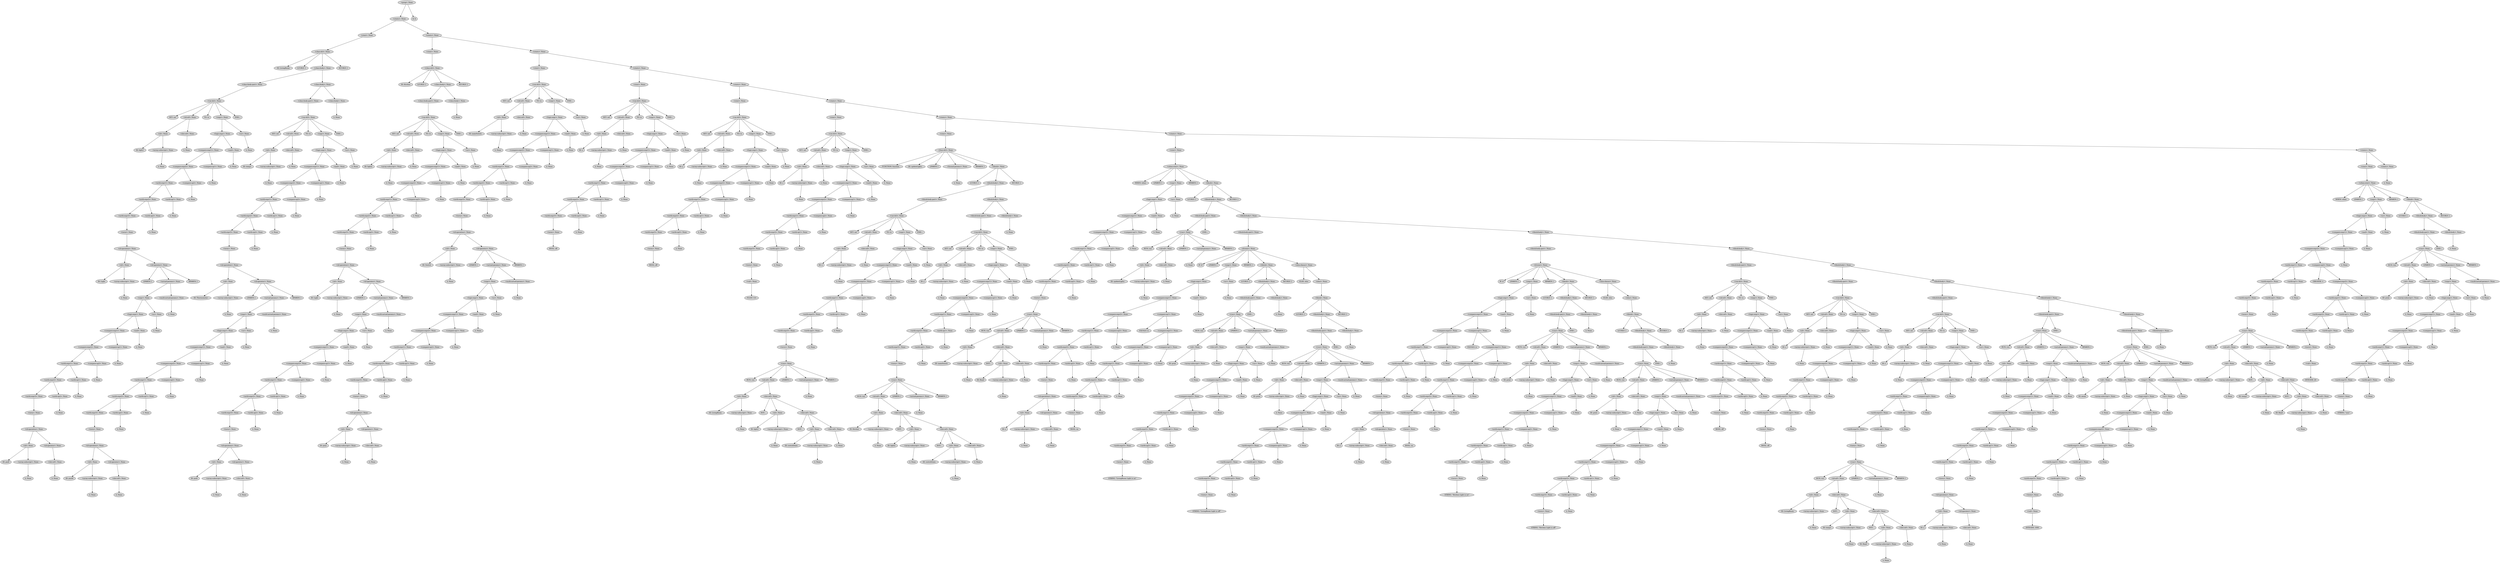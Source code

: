 digraph G {
	graph [ranksep=1.5 ratio=fill]
	node [style=filled]
	overlap=false
	3798069 [label="<prog>: None"]
	3798089 [label="<stmts>: None"]
	3798069 -> 3798089
	3798111 [label="<stmt>: None"]
	3798089 -> 3798111
	3798095 [label="<class-dcl>: None"]
	3798111 -> 3798095
	3798101 [label="ID: LivingRoom"]
	3798095 -> 3798101
	3798109 [label="LCURLY: {"]
	3798095 -> 3798109
	3798085 [label="<class-body>: None"]
	3798095 -> 3798085
	3798107 [label="<class-body-part>: None"]
	3798085 -> 3798107
	3798115 [label="<var-dcl>: None"]
	3798107 -> 3798115
	3798117 [label="SET: set"]
	3798115 -> 3798117
	3798119 [label="<id-ref>: None"]
	3798115 -> 3798119
	3798129 [label="<id>: None"]
	3798119 -> 3798129
	3798133 [label="ID: light1"]
	3798129 -> 3798133
	3798135 [label="<array-subscript>: None"]
	3798129 -> 3798135
	3798137 [label="λ: None"]
	3798135 -> 3798137
	3798131 [label="<dot-ref>: None"]
	3798119 -> 3798131
	3798139 [label="λ: None"]
	3798131 -> 3798139
	3798121 [label="TO: to"]
	3798115 -> 3798121
	3798123 [label="<expr>: None"]
	3798115 -> 3798123
	3798141 [label="<logic-expr>: None"]
	3798123 -> 3798141
	3798145 [label="<compare-expr1>: None"]
	3798141 -> 3798145
	3798149 [label="<compare-expr2>: None"]
	3798145 -> 3798149
	3798153 [label="<arith-expr1>: None"]
	3798149 -> 3798153
	3798157 [label="<arith-expr2>: None"]
	3798153 -> 3798157
	3798161 [label="<arith-expr3>: None"]
	3798157 -> 3798161
	3798165 [label="<term>: None"]
	3798161 -> 3798165
	3798167 [label="<id-operation>: None"]
	3798165 -> 3798167
	3798169 [label="<id>: None"]
	3798167 -> 3798169
	3798173 [label="ID: Light"]
	3798169 -> 3798173
	3798175 [label="<array-subscript>: None"]
	3798169 -> 3798175
	3798177 [label="λ: None"]
	3798175 -> 3798177
	3798171 [label="<id-operator>: None"]
	3798167 -> 3798171
	3798179 [label="LPAREN: ("]
	3798171 -> 3798179
	3798181 [label="<actual-params>: None"]
	3798171 -> 3798181
	3798185 [label="<expr>: None"]
	3798181 -> 3798185
	3798189 [label="<logic-expr>: None"]
	3798185 -> 3798189
	3798193 [label="<compare-expr1>: None"]
	3798189 -> 3798193
	3798197 [label="<compare-expr2>: None"]
	3798193 -> 3798197
	3798201 [label="<arith-expr1>: None"]
	3798197 -> 3798201
	3798205 [label="<arith-expr2>: None"]
	3798201 -> 3798205
	3798209 [label="<arith-expr3>: None"]
	3798205 -> 3798209
	3798213 [label="<term>: None"]
	3798209 -> 3798213
	3798215 [label="<id-operation>: None"]
	3798213 -> 3798215
	3798217 [label="<id>: None"]
	3798215 -> 3798217
	3798221 [label="ID: pin8"]
	3798217 -> 3798221
	3798223 [label="<array-subscript>: None"]
	3798217 -> 3798223
	3798225 [label="λ: None"]
	3798223 -> 3798225
	3798219 [label="<id-operator>: None"]
	3798215 -> 3798219
	3798227 [label="<dot-ref>: None"]
	3798219 -> 3798227
	3798229 [label="λ: None"]
	3798227 -> 3798229
	3798211 [label="<arith-op2>: None"]
	3798205 -> 3798211
	3798231 [label="λ: None"]
	3798211 -> 3798231
	3798207 [label="<arith-op1>: None"]
	3798201 -> 3798207
	3798233 [label="λ: None"]
	3798207 -> 3798233
	3798203 [label="<compare-op2>: None"]
	3798197 -> 3798203
	3798235 [label="λ: None"]
	3798203 -> 3798235
	3798199 [label="<compare-op1>: None"]
	3798193 -> 3798199
	3798237 [label="λ: None"]
	3798199 -> 3798237
	3798195 [label="<and>: None"]
	3798189 -> 3798195
	3798239 [label="λ: None"]
	3798195 -> 3798239
	3798191 [label="<or>: None"]
	3798185 -> 3798191
	3798241 [label="λ: None"]
	3798191 -> 3798241
	3798187 [label="<multi-actual-params>: None"]
	3798181 -> 3798187
	3798243 [label="λ: None"]
	3798187 -> 3798243
	3798183 [label="RPAREN: )"]
	3798171 -> 3798183
	3798163 [label="<arith-op2>: None"]
	3798157 -> 3798163
	3798245 [label="λ: None"]
	3798163 -> 3798245
	3798159 [label="<arith-op1>: None"]
	3798153 -> 3798159
	3798247 [label="λ: None"]
	3798159 -> 3798247
	3798155 [label="<compare-op2>: None"]
	3798149 -> 3798155
	3798249 [label="λ: None"]
	3798155 -> 3798249
	3798151 [label="<compare-op1>: None"]
	3798145 -> 3798151
	3798251 [label="λ: None"]
	3798151 -> 3798251
	3798147 [label="<and>: None"]
	3798141 -> 3798147
	3798253 [label="λ: None"]
	3798147 -> 3798253
	3798143 [label="<or>: None"]
	3798123 -> 3798143
	3798255 [label="λ: None"]
	3798143 -> 3798255
	3798125 [label="END: ;"]
	3798115 -> 3798125
	3798103 [label="<class-body>: None"]
	3798085 -> 3798103
	3798257 [label="<class-body-part>: None"]
	3798103 -> 3798257
	3798261 [label="<var-dcl>: None"]
	3798257 -> 3798261
	3798263 [label="SET: set"]
	3798261 -> 3798263
	3798265 [label="<id-ref>: None"]
	3798261 -> 3798265
	3800581 [label="<id>: None"]
	3798265 -> 3800581
	3800585 [label="ID: temp1"]
	3800581 -> 3800585
	3800587 [label="<array-subscript>: None"]
	3800581 -> 3800587
	3800589 [label="λ: None"]
	3800587 -> 3800589
	3800583 [label="<dot-ref>: None"]
	3798265 -> 3800583
	3800591 [label="λ: None"]
	3800583 -> 3800591
	3798267 [label="TO: to"]
	3798261 -> 3798267
	3798269 [label="<expr>: None"]
	3798261 -> 3798269
	3800593 [label="<logic-expr>: None"]
	3798269 -> 3800593
	3800597 [label="<compare-expr1>: None"]
	3800593 -> 3800597
	3800601 [label="<compare-expr2>: None"]
	3800597 -> 3800601
	3800605 [label="<arith-expr1>: None"]
	3800601 -> 3800605
	3800609 [label="<arith-expr2>: None"]
	3800605 -> 3800609
	3800613 [label="<arith-expr3>: None"]
	3800609 -> 3800613
	3800617 [label="<term>: None"]
	3800613 -> 3800617
	3800619 [label="<id-operation>: None"]
	3800617 -> 3800619
	3800621 [label="<id>: None"]
	3800619 -> 3800621
	3800625 [label="ID: Thermometer"]
	3800621 -> 3800625
	3800627 [label="<array-subscript>: None"]
	3800621 -> 3800627
	3800629 [label="λ: None"]
	3800627 -> 3800629
	3800623 [label="<id-operator>: None"]
	3800619 -> 3800623
	3800631 [label="LPAREN: ("]
	3800623 -> 3800631
	3800633 [label="<actual-params>: None"]
	3800623 -> 3800633
	3800637 [label="<expr>: None"]
	3800633 -> 3800637
	3800641 [label="<logic-expr>: None"]
	3800637 -> 3800641
	3800645 [label="<compare-expr1>: None"]
	3800641 -> 3800645
	3800649 [label="<compare-expr2>: None"]
	3800645 -> 3800649
	3800653 [label="<arith-expr1>: None"]
	3800649 -> 3800653
	3800657 [label="<arith-expr2>: None"]
	3800653 -> 3800657
	3800661 [label="<arith-expr3>: None"]
	3800657 -> 3800661
	3800665 [label="<term>: None"]
	3800661 -> 3800665
	3800667 [label="<id-operation>: None"]
	3800665 -> 3800667
	3800669 [label="<id>: None"]
	3800667 -> 3800669
	3800673 [label="ID: pinA0"]
	3800669 -> 3800673
	3800675 [label="<array-subscript>: None"]
	3800669 -> 3800675
	3800677 [label="λ: None"]
	3800675 -> 3800677
	3800671 [label="<id-operator>: None"]
	3800667 -> 3800671
	3800679 [label="<dot-ref>: None"]
	3800671 -> 3800679
	3800681 [label="λ: None"]
	3800679 -> 3800681
	3800663 [label="<arith-op2>: None"]
	3800657 -> 3800663
	3800683 [label="λ: None"]
	3800663 -> 3800683
	3800659 [label="<arith-op1>: None"]
	3800653 -> 3800659
	3800685 [label="λ: None"]
	3800659 -> 3800685
	3800655 [label="<compare-op2>: None"]
	3800649 -> 3800655
	3800687 [label="λ: None"]
	3800655 -> 3800687
	3800651 [label="<compare-op1>: None"]
	3800645 -> 3800651
	3800689 [label="λ: None"]
	3800651 -> 3800689
	3800647 [label="<and>: None"]
	3800641 -> 3800647
	3800691 [label="λ: None"]
	3800647 -> 3800691
	3800643 [label="<or>: None"]
	3800637 -> 3800643
	3800693 [label="λ: None"]
	3800643 -> 3800693
	3800639 [label="<multi-actual-params>: None"]
	3800633 -> 3800639
	3800695 [label="λ: None"]
	3800639 -> 3800695
	3800635 [label="RPAREN: )"]
	3800623 -> 3800635
	3800615 [label="<arith-op2>: None"]
	3800609 -> 3800615
	3800697 [label="λ: None"]
	3800615 -> 3800697
	3800611 [label="<arith-op1>: None"]
	3800605 -> 3800611
	3800699 [label="λ: None"]
	3800611 -> 3800699
	3800607 [label="<compare-op2>: None"]
	3800601 -> 3800607
	3800701 [label="λ: None"]
	3800607 -> 3800701
	3800603 [label="<compare-op1>: None"]
	3800597 -> 3800603
	3800703 [label="λ: None"]
	3800603 -> 3800703
	3800599 [label="<and>: None"]
	3800593 -> 3800599
	3800705 [label="λ: None"]
	3800599 -> 3800705
	3800595 [label="<or>: None"]
	3798269 -> 3800595
	3800707 [label="λ: None"]
	3800595 -> 3800707
	3798271 [label="END: ;"]
	3798261 -> 3798271
	3798259 [label="<class-body>: None"]
	3798103 -> 3798259
	3800709 [label="λ: None"]
	3798259 -> 3800709
	3798091 [label="RCURLY: }"]
	3798095 -> 3798091
	3798083 [label="<stmts>: None"]
	3798089 -> 3798083
	3800711 [label="<stmt>: None"]
	3798083 -> 3800711
	3800715 [label="<class-dcl>: None"]
	3800711 -> 3800715
	3800717 [label="ID: Kitchen"]
	3800715 -> 3800717
	3800719 [label="LCURLY: {"]
	3800715 -> 3800719
	3800721 [label="<class-body>: None"]
	3800715 -> 3800721
	3800725 [label="<class-body-part>: None"]
	3800721 -> 3800725
	3800729 [label="<var-dcl>: None"]
	3800725 -> 3800729
	3800731 [label="SET: set"]
	3800729 -> 3800731
	3800733 [label="<id-ref>: None"]
	3800729 -> 3800733
	3800743 [label="<id>: None"]
	3800733 -> 3800743
	3800747 [label="ID: light2"]
	3800743 -> 3800747
	3800749 [label="<array-subscript>: None"]
	3800743 -> 3800749
	3800751 [label="λ: None"]
	3800749 -> 3800751
	3800745 [label="<dot-ref>: None"]
	3800733 -> 3800745
	3800753 [label="λ: None"]
	3800745 -> 3800753
	3800735 [label="TO: to"]
	3800729 -> 3800735
	3800737 [label="<expr>: None"]
	3800729 -> 3800737
	3800755 [label="<logic-expr>: None"]
	3800737 -> 3800755
	3800759 [label="<compare-expr1>: None"]
	3800755 -> 3800759
	3800763 [label="<compare-expr2>: None"]
	3800759 -> 3800763
	3800767 [label="<arith-expr1>: None"]
	3800763 -> 3800767
	3800771 [label="<arith-expr2>: None"]
	3800767 -> 3800771
	3800775 [label="<arith-expr3>: None"]
	3800771 -> 3800775
	3800779 [label="<term>: None"]
	3800775 -> 3800779
	3800781 [label="<id-operation>: None"]
	3800779 -> 3800781
	3800783 [label="<id>: None"]
	3800781 -> 3800783
	3800787 [label="ID: Light"]
	3800783 -> 3800787
	3800789 [label="<array-subscript>: None"]
	3800783 -> 3800789
	3800791 [label="λ: None"]
	3800789 -> 3800791
	3800785 [label="<id-operator>: None"]
	3800781 -> 3800785
	3800793 [label="LPAREN: ("]
	3800785 -> 3800793
	3800795 [label="<actual-params>: None"]
	3800785 -> 3800795
	3800799 [label="<expr>: None"]
	3800795 -> 3800799
	3800803 [label="<logic-expr>: None"]
	3800799 -> 3800803
	3800807 [label="<compare-expr1>: None"]
	3800803 -> 3800807
	3800811 [label="<compare-expr2>: None"]
	3800807 -> 3800811
	3800815 [label="<arith-expr1>: None"]
	3800811 -> 3800815
	3800819 [label="<arith-expr2>: None"]
	3800815 -> 3800819
	3800823 [label="<arith-expr3>: None"]
	3800819 -> 3800823
	3800827 [label="<term>: None"]
	3800823 -> 3800827
	3800829 [label="<id-operation>: None"]
	3800827 -> 3800829
	3800831 [label="<id>: None"]
	3800829 -> 3800831
	3801861 [label="ID: pin9"]
	3800831 -> 3801861
	3801863 [label="<array-subscript>: None"]
	3800831 -> 3801863
	3801865 [label="λ: None"]
	3801863 -> 3801865
	3801859 [label="<id-operator>: None"]
	3800829 -> 3801859
	3801867 [label="<dot-ref>: None"]
	3801859 -> 3801867
	3801869 [label="λ: None"]
	3801867 -> 3801869
	3800825 [label="<arith-op2>: None"]
	3800819 -> 3800825
	3801871 [label="λ: None"]
	3800825 -> 3801871
	3800821 [label="<arith-op1>: None"]
	3800815 -> 3800821
	3801873 [label="λ: None"]
	3800821 -> 3801873
	3800817 [label="<compare-op2>: None"]
	3800811 -> 3800817
	3801875 [label="λ: None"]
	3800817 -> 3801875
	3800813 [label="<compare-op1>: None"]
	3800807 -> 3800813
	3801877 [label="λ: None"]
	3800813 -> 3801877
	3800809 [label="<and>: None"]
	3800803 -> 3800809
	3801879 [label="λ: None"]
	3800809 -> 3801879
	3800805 [label="<or>: None"]
	3800799 -> 3800805
	3801881 [label="λ: None"]
	3800805 -> 3801881
	3800801 [label="<multi-actual-params>: None"]
	3800795 -> 3800801
	3801883 [label="λ: None"]
	3800801 -> 3801883
	3800797 [label="RPAREN: )"]
	3800785 -> 3800797
	3800777 [label="<arith-op2>: None"]
	3800771 -> 3800777
	3801885 [label="λ: None"]
	3800777 -> 3801885
	3800773 [label="<arith-op1>: None"]
	3800767 -> 3800773
	3801887 [label="λ: None"]
	3800773 -> 3801887
	3800769 [label="<compare-op2>: None"]
	3800763 -> 3800769
	3801889 [label="λ: None"]
	3800769 -> 3801889
	3800765 [label="<compare-op1>: None"]
	3800759 -> 3800765
	3801891 [label="λ: None"]
	3800765 -> 3801891
	3800761 [label="<and>: None"]
	3800755 -> 3800761
	3801893 [label="λ: None"]
	3800761 -> 3801893
	3800757 [label="<or>: None"]
	3800737 -> 3800757
	3801895 [label="λ: None"]
	3800757 -> 3801895
	3800739 [label="END: ;"]
	3800729 -> 3800739
	3800727 [label="<class-body>: None"]
	3800721 -> 3800727
	3801897 [label="λ: None"]
	3800727 -> 3801897
	3800723 [label="RCURLY: }"]
	3800715 -> 3800723
	3800713 [label="<stmts>: None"]
	3798083 -> 3800713
	3801899 [label="<stmt>: None"]
	3800713 -> 3801899
	3801903 [label="<var-dcl>: None"]
	3801899 -> 3801903
	3801905 [label="SET: set"]
	3801903 -> 3801905
	3801907 [label="<id-ref>: None"]
	3801903 -> 3801907
	3801917 [label="<id>: None"]
	3801907 -> 3801917
	3801921 [label="ID: mainSwitch"]
	3801917 -> 3801921
	3801923 [label="<array-subscript>: None"]
	3801917 -> 3801923
	3801925 [label="λ: None"]
	3801923 -> 3801925
	3801919 [label="<dot-ref>: None"]
	3801907 -> 3801919
	3801927 [label="λ: None"]
	3801919 -> 3801927
	3801909 [label="TO: to"]
	3801903 -> 3801909
	3801911 [label="<expr>: None"]
	3801903 -> 3801911
	3801929 [label="<logic-expr>: None"]
	3801911 -> 3801929
	3801933 [label="<compare-expr1>: None"]
	3801929 -> 3801933
	3801937 [label="<compare-expr2>: None"]
	3801933 -> 3801937
	3801941 [label="<arith-expr1>: None"]
	3801937 -> 3801941
	3801945 [label="<arith-expr2>: None"]
	3801941 -> 3801945
	3801949 [label="<arith-expr3>: None"]
	3801945 -> 3801949
	3801953 [label="<term>: None"]
	3801949 -> 3801953
	3801955 [label="<id-operation>: None"]
	3801953 -> 3801955
	3801957 [label="<id>: None"]
	3801955 -> 3801957
	3801961 [label="ID: Switch"]
	3801957 -> 3801961
	3801963 [label="<array-subscript>: None"]
	3801957 -> 3801963
	3801965 [label="λ: None"]
	3801963 -> 3801965
	3801959 [label="<id-operator>: None"]
	3801955 -> 3801959
	3801967 [label="LPAREN: ("]
	3801959 -> 3801967
	3801969 [label="<actual-params>: None"]
	3801959 -> 3801969
	3801973 [label="<expr>: None"]
	3801969 -> 3801973
	3801977 [label="<logic-expr>: None"]
	3801973 -> 3801977
	3801981 [label="<compare-expr1>: None"]
	3801977 -> 3801981
	3801985 [label="<compare-expr2>: None"]
	3801981 -> 3801985
	3801989 [label="<arith-expr1>: None"]
	3801985 -> 3801989
	3801993 [label="<arith-expr2>: None"]
	3801989 -> 3801993
	3801997 [label="<arith-expr3>: None"]
	3801993 -> 3801997
	3802001 [label="<term>: None"]
	3801997 -> 3802001
	3802003 [label="<id-operation>: None"]
	3802001 -> 3802003
	3802005 [label="<id>: None"]
	3802003 -> 3802005
	3802009 [label="ID: pin2"]
	3802005 -> 3802009
	3802011 [label="<array-subscript>: None"]
	3802005 -> 3802011
	3802013 [label="λ: None"]
	3802011 -> 3802013
	3802007 [label="<id-operator>: None"]
	3802003 -> 3802007
	3802015 [label="<dot-ref>: None"]
	3802007 -> 3802015
	3802017 [label="λ: None"]
	3802015 -> 3802017
	3801999 [label="<arith-op2>: None"]
	3801993 -> 3801999
	3802019 [label="λ: None"]
	3801999 -> 3802019
	3801995 [label="<arith-op1>: None"]
	3801989 -> 3801995
	3802021 [label="λ: None"]
	3801995 -> 3802021
	3801991 [label="<compare-op2>: None"]
	3801985 -> 3801991
	3802023 [label="λ: None"]
	3801991 -> 3802023
	3801987 [label="<compare-op1>: None"]
	3801981 -> 3801987
	3802025 [label="λ: None"]
	3801987 -> 3802025
	3801983 [label="<and>: None"]
	3801977 -> 3801983
	3802027 [label="λ: None"]
	3801983 -> 3802027
	3801979 [label="<or>: None"]
	3801973 -> 3801979
	3802029 [label="λ: None"]
	3801979 -> 3802029
	3801975 [label="<multi-actual-params>: None"]
	3801969 -> 3801975
	3802031 [label="λ: None"]
	3801975 -> 3802031
	3801971 [label="RPAREN: )"]
	3801959 -> 3801971
	3801951 [label="<arith-op2>: None"]
	3801945 -> 3801951
	3802033 [label="λ: None"]
	3801951 -> 3802033
	3801947 [label="<arith-op1>: None"]
	3801941 -> 3801947
	3802035 [label="λ: None"]
	3801947 -> 3802035
	3801943 [label="<compare-op2>: None"]
	3801937 -> 3801943
	3802037 [label="λ: None"]
	3801943 -> 3802037
	3801939 [label="<compare-op1>: None"]
	3801933 -> 3801939
	3802039 [label="λ: None"]
	3801939 -> 3802039
	3801935 [label="<and>: None"]
	3801929 -> 3801935
	3802041 [label="λ: None"]
	3801935 -> 3802041
	3801931 [label="<or>: None"]
	3801911 -> 3801931
	3802043 [label="λ: None"]
	3801931 -> 3802043
	3801913 [label="END: ;"]
	3801903 -> 3801913
	3801901 [label="<stmts>: None"]
	3800713 -> 3801901
	3802045 [label="<stmt>: None"]
	3801901 -> 3802045
	3802049 [label="<var-dcl>: None"]
	3802045 -> 3802049
	3802051 [label="SET: set"]
	3802049 -> 3802051
	3802053 [label="<id-ref>: None"]
	3802049 -> 3802053
	3802063 [label="<id>: None"]
	3802053 -> 3802063
	3802067 [label="ID: x"]
	3802063 -> 3802067
	3802069 [label="<array-subscript>: None"]
	3802063 -> 3802069
	3802071 [label="λ: None"]
	3802069 -> 3802071
	3802065 [label="<dot-ref>: None"]
	3802053 -> 3802065
	3802073 [label="λ: None"]
	3802065 -> 3802073
	3802055 [label="TO: to"]
	3802049 -> 3802055
	3802057 [label="<expr>: None"]
	3802049 -> 3802057
	3802075 [label="<logic-expr>: None"]
	3802057 -> 3802075
	3802079 [label="<compare-expr1>: None"]
	3802075 -> 3802079
	3802083 [label="<compare-expr2>: None"]
	3802079 -> 3802083
	3802087 [label="<arith-expr1>: None"]
	3802083 -> 3802087
	3802091 [label="<arith-expr2>: None"]
	3802087 -> 3802091
	3802095 [label="<arith-expr3>: None"]
	3802091 -> 3802095
	3802099 [label="<term>: None"]
	3802095 -> 3802099
	3802101 [label="BOOL: off"]
	3802099 -> 3802101
	3802097 [label="<arith-op2>: None"]
	3802091 -> 3802097
	3802103 [label="λ: None"]
	3802097 -> 3802103
	3802093 [label="<arith-op1>: None"]
	3802087 -> 3802093
	3802105 [label="λ: None"]
	3802093 -> 3802105
	3802089 [label="<compare-op2>: None"]
	3802083 -> 3802089
	3802107 [label="λ: None"]
	3802089 -> 3802107
	3802085 [label="<compare-op1>: None"]
	3802079 -> 3802085
	3802109 [label="λ: None"]
	3802085 -> 3802109
	3802081 [label="<and>: None"]
	3802075 -> 3802081
	3802111 [label="λ: None"]
	3802081 -> 3802111
	3802077 [label="<or>: None"]
	3802057 -> 3802077
	3803139 [label="λ: None"]
	3802077 -> 3803139
	3802059 [label="END: ;"]
	3802049 -> 3802059
	3802047 [label="<stmts>: None"]
	3801901 -> 3802047
	3803141 [label="<stmt>: None"]
	3802047 -> 3803141
	3803145 [label="<var-dcl>: None"]
	3803141 -> 3803145
	3803147 [label="SET: set"]
	3803145 -> 3803147
	3803149 [label="<id-ref>: None"]
	3803145 -> 3803149
	3803159 [label="<id>: None"]
	3803149 -> 3803159
	3803163 [label="ID: y"]
	3803159 -> 3803163
	3803165 [label="<array-subscript>: None"]
	3803159 -> 3803165
	3803167 [label="λ: None"]
	3803165 -> 3803167
	3803161 [label="<dot-ref>: None"]
	3803149 -> 3803161
	3803169 [label="λ: None"]
	3803161 -> 3803169
	3803151 [label="TO: to"]
	3803145 -> 3803151
	3803153 [label="<expr>: None"]
	3803145 -> 3803153
	3803171 [label="<logic-expr>: None"]
	3803153 -> 3803171
	3803175 [label="<compare-expr1>: None"]
	3803171 -> 3803175
	3803179 [label="<compare-expr2>: None"]
	3803175 -> 3803179
	3803183 [label="<arith-expr1>: None"]
	3803179 -> 3803183
	3803187 [label="<arith-expr2>: None"]
	3803183 -> 3803187
	3803191 [label="<arith-expr3>: None"]
	3803187 -> 3803191
	3803195 [label="<term>: None"]
	3803191 -> 3803195
	3803197 [label="BOOL: off"]
	3803195 -> 3803197
	3803193 [label="<arith-op2>: None"]
	3803187 -> 3803193
	3803199 [label="λ: None"]
	3803193 -> 3803199
	3803189 [label="<arith-op1>: None"]
	3803183 -> 3803189
	3803201 [label="λ: None"]
	3803189 -> 3803201
	3803185 [label="<compare-op2>: None"]
	3803179 -> 3803185
	3803203 [label="λ: None"]
	3803185 -> 3803203
	3803181 [label="<compare-op1>: None"]
	3803175 -> 3803181
	3803205 [label="λ: None"]
	3803181 -> 3803205
	3803177 [label="<and>: None"]
	3803171 -> 3803177
	3803207 [label="λ: None"]
	3803177 -> 3803207
	3803173 [label="<or>: None"]
	3803153 -> 3803173
	3803209 [label="λ: None"]
	3803173 -> 3803209
	3803155 [label="END: ;"]
	3803145 -> 3803155
	3803143 [label="<stmts>: None"]
	3802047 -> 3803143
	3803211 [label="<stmt>: None"]
	3803143 -> 3803211
	3803215 [label="<var-dcl>: None"]
	3803211 -> 3803215
	3803217 [label="SET: set"]
	3803215 -> 3803217
	3803219 [label="<id-ref>: None"]
	3803215 -> 3803219
	3803229 [label="<id>: None"]
	3803219 -> 3803229
	3803233 [label="ID: z"]
	3803229 -> 3803233
	3803235 [label="<array-subscript>: None"]
	3803229 -> 3803235
	3803237 [label="λ: None"]
	3803235 -> 3803237
	3803231 [label="<dot-ref>: None"]
	3803219 -> 3803231
	3803239 [label="λ: None"]
	3803231 -> 3803239
	3803221 [label="TO: to"]
	3803215 -> 3803221
	3803223 [label="<expr>: None"]
	3803215 -> 3803223
	3803241 [label="<logic-expr>: None"]
	3803223 -> 3803241
	3803245 [label="<compare-expr1>: None"]
	3803241 -> 3803245
	3803249 [label="<compare-expr2>: None"]
	3803245 -> 3803249
	3803253 [label="<arith-expr1>: None"]
	3803249 -> 3803253
	3803257 [label="<arith-expr2>: None"]
	3803253 -> 3803257
	3803261 [label="<arith-expr3>: None"]
	3803257 -> 3803261
	3803265 [label="<term>: None"]
	3803261 -> 3803265
	3803267 [label="<val>: None"]
	3803265 -> 3803267
	3803269 [label="FLOAT: 0.0"]
	3803267 -> 3803269
	3803263 [label="<arith-op2>: None"]
	3803257 -> 3803263
	3803271 [label="λ: None"]
	3803263 -> 3803271
	3803259 [label="<arith-op1>: None"]
	3803253 -> 3803259
	3803273 [label="λ: None"]
	3803259 -> 3803273
	3803255 [label="<compare-op2>: None"]
	3803249 -> 3803255
	3803275 [label="λ: None"]
	3803255 -> 3803275
	3803251 [label="<compare-op1>: None"]
	3803245 -> 3803251
	3803277 [label="λ: None"]
	3803251 -> 3803277
	3803247 [label="<and>: None"]
	3803241 -> 3803247
	3803279 [label="λ: None"]
	3803247 -> 3803279
	3803243 [label="<or>: None"]
	3803223 -> 3803243
	3803281 [label="λ: None"]
	3803243 -> 3803281
	3803225 [label="END: ;"]
	3803215 -> 3803225
	3803213 [label="<stmts>: None"]
	3803143 -> 3803213
	3803283 [label="<stmt>: None"]
	3803213 -> 3803283
	3803287 [label="<func-dcl>: None"]
	3803283 -> 3803287
	3803289 [label="FUNCTION: function"]
	3803287 -> 3803289
	3803291 [label="ID: updateLights"]
	3803287 -> 3803291
	3803293 [label="LPAREN: ("]
	3803287 -> 3803293
	3803295 [label="<formal-params>: None"]
	3803287 -> 3803295
	3803303 [label="λ: None"]
	3803295 -> 3803303
	3803297 [label="RPAREN: )"]
	3803287 -> 3803297
	3803301 [label="<block>: None"]
	3803287 -> 3803301
	3803305 [label="LCURLY: {"]
	3803301 -> 3803305
	3803307 [label="<block-body>: None"]
	3803301 -> 3803307
	3803311 [label="<block-body-part>: None"]
	3803307 -> 3803311
	3803315 [label="<var-dcl>: None"]
	3803311 -> 3803315
	3803317 [label="SET: set"]
	3803315 -> 3803317
	3803319 [label="<id-ref>: None"]
	3803315 -> 3803319
	3803329 [label="<id>: None"]
	3803319 -> 3803329
	3803333 [label="ID: x"]
	3803329 -> 3803333
	3803335 [label="<array-subscript>: None"]
	3803329 -> 3803335
	3803337 [label="λ: None"]
	3803335 -> 3803337
	3803331 [label="<dot-ref>: None"]
	3803319 -> 3803331
	3803339 [label="λ: None"]
	3803331 -> 3803339
	3803321 [label="TO: to"]
	3803315 -> 3803321
	3803323 [label="<expr>: None"]
	3803315 -> 3803323
	3803341 [label="<logic-expr>: None"]
	3803323 -> 3803341
	3803345 [label="<compare-expr1>: None"]
	3803341 -> 3803345
	3803349 [label="<compare-expr2>: None"]
	3803345 -> 3803349
	3803353 [label="<arith-expr1>: None"]
	3803349 -> 3803353
	3803357 [label="<arith-expr2>: None"]
	3803353 -> 3803357
	3803361 [label="<arith-expr3>: None"]
	3803357 -> 3803361
	3803365 [label="<term>: None"]
	3803361 -> 3803365
	3803367 [label="<run>: None"]
	3803365 -> 3803367
	3803369 [label="RUN: run"]
	3803367 -> 3803369
	3803371 [label="<id-ref>: None"]
	3803367 -> 3803371
	3803381 [label="<id>: None"]
	3803371 -> 3803381
	3803385 [label="ID: LivingRoom"]
	3803381 -> 3803385
	3803387 [label="<array-subscript>: None"]
	3803381 -> 3803387
	3803389 [label="λ: None"]
	3803387 -> 3803389
	3803383 [label="<dot-ref>: None"]
	3803371 -> 3803383
	3803391 [label="DOT: ."]
	3803383 -> 3803391
	3804675 [label="<id>: None"]
	3803383 -> 3804675
	3804679 [label="ID: light1"]
	3804675 -> 3804679
	3804681 [label="<array-subscript>: None"]
	3804675 -> 3804681
	3804683 [label="λ: None"]
	3804681 -> 3804683
	3804677 [label="<dot-ref>: None"]
	3803383 -> 3804677
	3804685 [label="DOT: ."]
	3804677 -> 3804685
	3804687 [label="<id>: None"]
	3804677 -> 3804687
	3804691 [label="ID: switchState"]
	3804687 -> 3804691
	3804693 [label="<array-subscript>: None"]
	3804687 -> 3804693
	3804695 [label="λ: None"]
	3804693 -> 3804695
	3804689 [label="<dot-ref>: None"]
	3804677 -> 3804689
	3804697 [label="λ: None"]
	3804689 -> 3804697
	3803373 [label="LPAREN: ("]
	3803367 -> 3803373
	3803375 [label="<actual-params>: None"]
	3803367 -> 3803375
	3804699 [label="λ: None"]
	3803375 -> 3804699
	3803377 [label="RPAREN: )"]
	3803367 -> 3803377
	3803363 [label="<arith-op2>: None"]
	3803357 -> 3803363
	3804701 [label="λ: None"]
	3803363 -> 3804701
	3803359 [label="<arith-op1>: None"]
	3803353 -> 3803359
	3804703 [label="λ: None"]
	3803359 -> 3804703
	3803355 [label="<compare-op2>: None"]
	3803349 -> 3803355
	3804705 [label="λ: None"]
	3803355 -> 3804705
	3803351 [label="<compare-op1>: None"]
	3803345 -> 3803351
	3804707 [label="λ: None"]
	3803351 -> 3804707
	3803347 [label="<and>: None"]
	3803341 -> 3803347
	3804709 [label="λ: None"]
	3803347 -> 3804709
	3803343 [label="<or>: None"]
	3803323 -> 3803343
	3804711 [label="λ: None"]
	3803343 -> 3804711
	3803325 [label="END: ;"]
	3803315 -> 3803325
	3803313 [label="<block-body>: None"]
	3803307 -> 3803313
	3804713 [label="<block-body-part>: None"]
	3803313 -> 3804713
	3804717 [label="<var-dcl>: None"]
	3804713 -> 3804717
	3804719 [label="SET: set"]
	3804717 -> 3804719
	3804721 [label="<id-ref>: None"]
	3804717 -> 3804721
	3804731 [label="<id>: None"]
	3804721 -> 3804731
	3804735 [label="ID: y"]
	3804731 -> 3804735
	3804737 [label="<array-subscript>: None"]
	3804731 -> 3804737
	3804739 [label="λ: None"]
	3804737 -> 3804739
	3804733 [label="<dot-ref>: None"]
	3804721 -> 3804733
	3804741 [label="λ: None"]
	3804733 -> 3804741
	3804723 [label="TO: to"]
	3804717 -> 3804723
	3804725 [label="<expr>: None"]
	3804717 -> 3804725
	3804743 [label="<logic-expr>: None"]
	3804725 -> 3804743
	3804747 [label="<compare-expr1>: None"]
	3804743 -> 3804747
	3804751 [label="<compare-expr2>: None"]
	3804747 -> 3804751
	3804755 [label="<arith-expr1>: None"]
	3804751 -> 3804755
	3804759 [label="<arith-expr2>: None"]
	3804755 -> 3804759
	3804763 [label="<arith-expr3>: None"]
	3804759 -> 3804763
	3804767 [label="<term>: None"]
	3804763 -> 3804767
	3804769 [label="<run>: None"]
	3804767 -> 3804769
	3804771 [label="RUN: run"]
	3804769 -> 3804771
	3804773 [label="<id-ref>: None"]
	3804769 -> 3804773
	3804783 [label="<id>: None"]
	3804773 -> 3804783
	3804787 [label="ID: Kitchen"]
	3804783 -> 3804787
	3804789 [label="<array-subscript>: None"]
	3804783 -> 3804789
	3804791 [label="λ: None"]
	3804789 -> 3804791
	3804785 [label="<dot-ref>: None"]
	3804773 -> 3804785
	3804793 [label="DOT: ."]
	3804785 -> 3804793
	3804795 [label="<id>: None"]
	3804785 -> 3804795
	3804799 [label="ID: light2"]
	3804795 -> 3804799
	3804801 [label="<array-subscript>: None"]
	3804795 -> 3804801
	3804803 [label="λ: None"]
	3804801 -> 3804803
	3804797 [label="<dot-ref>: None"]
	3804785 -> 3804797
	3804805 [label="DOT: ."]
	3804797 -> 3804805
	3804807 [label="<id>: None"]
	3804797 -> 3804807
	3804811 [label="ID: switchState"]
	3804807 -> 3804811
	3804813 [label="<array-subscript>: None"]
	3804807 -> 3804813
	3804815 [label="λ: None"]
	3804813 -> 3804815
	3804809 [label="<dot-ref>: None"]
	3804797 -> 3804809
	3804817 [label="λ: None"]
	3804809 -> 3804817
	3804775 [label="LPAREN: ("]
	3804769 -> 3804775
	3804777 [label="<actual-params>: None"]
	3804769 -> 3804777
	3804819 [label="λ: None"]
	3804777 -> 3804819
	3804779 [label="RPAREN: )"]
	3804769 -> 3804779
	3804765 [label="<arith-op2>: None"]
	3804759 -> 3804765
	3804821 [label="λ: None"]
	3804765 -> 3804821
	3804761 [label="<arith-op1>: None"]
	3804755 -> 3804761
	3804823 [label="λ: None"]
	3804761 -> 3804823
	3804757 [label="<compare-op2>: None"]
	3804751 -> 3804757
	3804825 [label="λ: None"]
	3804757 -> 3804825
	3804753 [label="<compare-op1>: None"]
	3804747 -> 3804753
	3804827 [label="λ: None"]
	3804753 -> 3804827
	3804749 [label="<and>: None"]
	3804743 -> 3804749
	3804829 [label="λ: None"]
	3804749 -> 3804829
	3804745 [label="<or>: None"]
	3804725 -> 3804745
	3804831 [label="λ: None"]
	3804745 -> 3804831
	3804727 [label="END: ;"]
	3804717 -> 3804727
	3804715 [label="<block-body>: None"]
	3803313 -> 3804715
	3804833 [label="λ: None"]
	3804715 -> 3804833
	3803309 [label="RCURLY: }"]
	3803301 -> 3803309
	3803285 [label="<stmts>: None"]
	3803213 -> 3803285
	3804835 [label="<stmt>: None"]
	3803285 -> 3804835
	3804839 [label="<when-stmt>: None"]
	3804835 -> 3804839
	3804841 [label="WHEN: when"]
	3804839 -> 3804841
	3804843 [label="LPAREN: ("]
	3804839 -> 3804843
	3804845 [label="<expr>: None"]
	3804839 -> 3804845
	3804853 [label="<logic-expr>: None"]
	3804845 -> 3804853
	3804857 [label="<compare-expr1>: None"]
	3804853 -> 3804857
	3804861 [label="<compare-expr2>: None"]
	3804857 -> 3804861
	3804865 [label="<arith-expr1>: None"]
	3804861 -> 3804865
	3804869 [label="<arith-expr2>: None"]
	3804865 -> 3804869
	3804873 [label="<arith-expr3>: None"]
	3804869 -> 3804873
	3804877 [label="<term>: None"]
	3804873 -> 3804877
	3804879 [label="<run>: None"]
	3804877 -> 3804879
	3804881 [label="RUN: run"]
	3804879 -> 3804881
	3804883 [label="<id-ref>: None"]
	3804879 -> 3804883
	3804893 [label="<id>: None"]
	3804883 -> 3804893
	3804897 [label="ID: mainSwitch"]
	3804893 -> 3804897
	3804899 [label="<array-subscript>: None"]
	3804893 -> 3804899
	3804901 [label="λ: None"]
	3804899 -> 3804901
	3804895 [label="<dot-ref>: None"]
	3804883 -> 3804895
	3804903 [label="DOT: ."]
	3804895 -> 3804903
	3804905 [label="<id>: None"]
	3804895 -> 3804905
	3804909 [label="ID: Read"]
	3804905 -> 3804909
	3804911 [label="<array-subscript>: None"]
	3804905 -> 3804911
	3804913 [label="λ: None"]
	3804911 -> 3804913
	3804907 [label="<dot-ref>: None"]
	3804895 -> 3804907
	3804915 [label="λ: None"]
	3804907 -> 3804915
	3804885 [label="LPAREN: ("]
	3804879 -> 3804885
	3804887 [label="<actual-params>: None"]
	3804879 -> 3804887
	3804917 [label="λ: None"]
	3804887 -> 3804917
	3804889 [label="RPAREN: )"]
	3804879 -> 3804889
	3804875 [label="<arith-op2>: None"]
	3804869 -> 3804875
	3804919 [label="λ: None"]
	3804875 -> 3804919
	3804871 [label="<arith-op1>: None"]
	3804865 -> 3804871
	3804921 [label="λ: None"]
	3804871 -> 3804921
	3804867 [label="<compare-op2>: None"]
	3804861 -> 3804867
	3804923 [label="λ: None"]
	3804867 -> 3804923
	3804863 [label="<compare-op1>: None"]
	3804857 -> 3804863
	3804925 [label="λ: None"]
	3804863 -> 3804925
	3804859 [label="<and>: None"]
	3804853 -> 3804859
	3804927 [label="λ: None"]
	3804859 -> 3804927
	3804855 [label="<or>: None"]
	3804845 -> 3804855
	3805699 [label="λ: None"]
	3804855 -> 3805699
	3804847 [label="RPAREN: )"]
	3804839 -> 3804847
	3804849 [label="<block>: None"]
	3804839 -> 3804849
	3805701 [label="LCURLY: {"]
	3804849 -> 3805701
	3805703 [label="<block-body>: None"]
	3804849 -> 3805703
	3805707 [label="<block-body-part>: None"]
	3805703 -> 3805707
	3805711 [label="<run>: None"]
	3805707 -> 3805711
	3805715 [label="RUN: run"]
	3805711 -> 3805715
	3805717 [label="<id-ref>: None"]
	3805711 -> 3805717
	3805727 [label="<id>: None"]
	3805717 -> 3805727
	3805731 [label="ID: updateLights"]
	3805727 -> 3805731
	3805733 [label="<array-subscript>: None"]
	3805727 -> 3805733
	3805735 [label="λ: None"]
	3805733 -> 3805735
	3805729 [label="<dot-ref>: None"]
	3805717 -> 3805729
	3805737 [label="λ: None"]
	3805729 -> 3805737
	3805719 [label="LPAREN: ("]
	3805711 -> 3805719
	3805721 [label="<actual-params>: None"]
	3805711 -> 3805721
	3805739 [label="λ: None"]
	3805721 -> 3805739
	3805723 [label="RPAREN: )"]
	3805711 -> 3805723
	3805713 [label="END: ;"]
	3805707 -> 3805713
	3805709 [label="<block-body>: None"]
	3805703 -> 3805709
	3805741 [label="<block-body-part>: None"]
	3805709 -> 3805741
	3805745 [label="<if-stmt>: None"]
	3805741 -> 3805745
	3805747 [label="IF: if"]
	3805745 -> 3805747
	3805749 [label="LPAREN: ("]
	3805745 -> 3805749
	3805751 [label="<expr>: None"]
	3805745 -> 3805751
	3805761 [label="<logic-expr>: None"]
	3805751 -> 3805761
	3805765 [label="<compare-expr1>: None"]
	3805761 -> 3805765
	3805769 [label="<compare-expr2>: None"]
	3805765 -> 3805769
	3805773 [label="<arith-expr1>: None"]
	3805769 -> 3805773
	3805777 [label="<arith-expr2>: None"]
	3805773 -> 3805777
	3805781 [label="<arith-expr3>: None"]
	3805777 -> 3805781
	3805785 [label="<term>: None"]
	3805781 -> 3805785
	3805787 [label="<id-operation>: None"]
	3805785 -> 3805787
	3805789 [label="<id>: None"]
	3805787 -> 3805789
	3805793 [label="ID: x"]
	3805789 -> 3805793
	3805795 [label="<array-subscript>: None"]
	3805789 -> 3805795
	3805797 [label="λ: None"]
	3805795 -> 3805797
	3805791 [label="<id-operator>: None"]
	3805787 -> 3805791
	3805799 [label="<dot-ref>: None"]
	3805791 -> 3805799
	3805801 [label="λ: None"]
	3805799 -> 3805801
	3805783 [label="<arith-op2>: None"]
	3805777 -> 3805783
	3805803 [label="λ: None"]
	3805783 -> 3805803
	3805779 [label="<arith-op1>: None"]
	3805773 -> 3805779
	3805805 [label="λ: None"]
	3805779 -> 3805805
	3805775 [label="<compare-op2>: None"]
	3805769 -> 3805775
	3805807 [label="λ: None"]
	3805775 -> 3805807
	3805771 [label="<compare-op1>: None"]
	3805765 -> 3805771
	3805809 [label="EQUALS: is"]
	3805771 -> 3805809
	3805811 [label="<compare-expr1>: None"]
	3805771 -> 3805811
	3805813 [label="<compare-expr2>: None"]
	3805811 -> 3805813
	3805817 [label="<arith-expr1>: None"]
	3805813 -> 3805817
	3805821 [label="<arith-expr2>: None"]
	3805817 -> 3805821
	3805825 [label="<arith-expr3>: None"]
	3805821 -> 3805825
	3805829 [label="<term>: None"]
	3805825 -> 3805829
	3805831 [label="BOOL: on"]
	3805829 -> 3805831
	3805827 [label="<arith-op2>: None"]
	3805821 -> 3805827
	3805833 [label="λ: None"]
	3805827 -> 3805833
	3805823 [label="<arith-op1>: None"]
	3805817 -> 3805823
	3805835 [label="λ: None"]
	3805823 -> 3805835
	3805819 [label="<compare-op2>: None"]
	3805813 -> 3805819
	3805837 [label="λ: None"]
	3805819 -> 3805837
	3805815 [label="<compare-op1>: None"]
	3805811 -> 3805815
	3805839 [label="λ: None"]
	3805815 -> 3805839
	3805767 [label="<and>: None"]
	3805761 -> 3805767
	3805841 [label="λ: None"]
	3805767 -> 3805841
	3805763 [label="<or>: None"]
	3805751 -> 3805763
	3805843 [label="λ: None"]
	3805763 -> 3805843
	3805753 [label="RPAREN: )"]
	3805745 -> 3805753
	3805755 [label="<block>: None"]
	3805745 -> 3805755
	3805845 [label="LCURLY: {"]
	3805755 -> 3805845
	3805847 [label="<block-body>: None"]
	3805755 -> 3805847
	3805851 [label="<block-body-part>: None"]
	3805847 -> 3805851
	3805855 [label="<run>: None"]
	3805851 -> 3805855
	3805859 [label="RUN: run"]
	3805855 -> 3805859
	3805861 [label="<id-ref>: None"]
	3805855 -> 3805861
	3805871 [label="<id>: None"]
	3805861 -> 3805871
	3805875 [label="ID: print"]
	3805871 -> 3805875
	3805877 [label="<array-subscript>: None"]
	3805871 -> 3805877
	3805879 [label="λ: None"]
	3805877 -> 3805879
	3805873 [label="<dot-ref>: None"]
	3805861 -> 3805873
	3805881 [label="λ: None"]
	3805873 -> 3805881
	3805863 [label="LPAREN: ("]
	3805855 -> 3805863
	3805865 [label="<actual-params>: None"]
	3805855 -> 3805865
	3805883 [label="<expr>: None"]
	3805865 -> 3805883
	3805887 [label="<logic-expr>: None"]
	3805883 -> 3805887
	3805891 [label="<compare-expr1>: None"]
	3805887 -> 3805891
	3805895 [label="<compare-expr2>: None"]
	3805891 -> 3805895
	3805899 [label="<arith-expr1>: None"]
	3805895 -> 3805899
	3805903 [label="<arith-expr2>: None"]
	3805899 -> 3805903
	3805907 [label="<arith-expr3>: None"]
	3805903 -> 3805907
	3805911 [label="<term>: None"]
	3805907 -> 3805911
	3805913 [label="STRING: \"LivingRoom Light is on\""]
	3805911 -> 3805913
	3805909 [label="<arith-op2>: None"]
	3805903 -> 3805909
	3805915 [label="λ: None"]
	3805909 -> 3805915
	3805905 [label="<arith-op1>: None"]
	3805899 -> 3805905
	3805917 [label="λ: None"]
	3805905 -> 3805917
	3805901 [label="<compare-op2>: None"]
	3805895 -> 3805901
	3805919 [label="λ: None"]
	3805901 -> 3805919
	3805897 [label="<compare-op1>: None"]
	3805891 -> 3805897
	3805921 [label="λ: None"]
	3805897 -> 3805921
	3805893 [label="<and>: None"]
	3805887 -> 3805893
	3805923 [label="λ: None"]
	3805893 -> 3805923
	3805889 [label="<or>: None"]
	3805883 -> 3805889
	3805925 [label="λ: None"]
	3805889 -> 3805925
	3805885 [label="<multi-actual-params>: None"]
	3805865 -> 3805885
	3805927 [label="λ: None"]
	3805885 -> 3805927
	3805867 [label="RPAREN: )"]
	3805855 -> 3805867
	3805857 [label="END: ;"]
	3805851 -> 3805857
	3805853 [label="<block-body>: None"]
	3805847 -> 3805853
	3805929 [label="λ: None"]
	3805853 -> 3805929
	3805849 [label="RCURLY: }"]
	3805755 -> 3805849
	3805759 [label="<else-clause>: None"]
	3805745 -> 3805759
	3805931 [label="ELSE: else"]
	3805759 -> 3805931
	3805933 [label="<else>: None"]
	3805759 -> 3805933
	3805935 [label="<block>: None"]
	3805933 -> 3805935
	3805937 [label="LCURLY: {"]
	3805935 -> 3805937
	3805939 [label="<block-body>: None"]
	3805935 -> 3805939
	3805943 [label="<block-body-part>: None"]
	3805939 -> 3805943
	3805947 [label="<run>: None"]
	3805943 -> 3805947
	3805951 [label="RUN: run"]
	3805947 -> 3805951
	3807235 [label="<id-ref>: None"]
	3805947 -> 3807235
	3807245 [label="<id>: None"]
	3807235 -> 3807245
	3807249 [label="ID: print"]
	3807245 -> 3807249
	3807251 [label="<array-subscript>: None"]
	3807245 -> 3807251
	3807253 [label="λ: None"]
	3807251 -> 3807253
	3807247 [label="<dot-ref>: None"]
	3807235 -> 3807247
	3807255 [label="λ: None"]
	3807247 -> 3807255
	3807237 [label="LPAREN: ("]
	3805947 -> 3807237
	3807239 [label="<actual-params>: None"]
	3805947 -> 3807239
	3807257 [label="<expr>: None"]
	3807239 -> 3807257
	3807261 [label="<logic-expr>: None"]
	3807257 -> 3807261
	3807265 [label="<compare-expr1>: None"]
	3807261 -> 3807265
	3807269 [label="<compare-expr2>: None"]
	3807265 -> 3807269
	3807273 [label="<arith-expr1>: None"]
	3807269 -> 3807273
	3807277 [label="<arith-expr2>: None"]
	3807273 -> 3807277
	3807281 [label="<arith-expr3>: None"]
	3807277 -> 3807281
	3807285 [label="<term>: None"]
	3807281 -> 3807285
	3807287 [label="STRING: \"LivingRoom Light is off\""]
	3807285 -> 3807287
	3807283 [label="<arith-op2>: None"]
	3807277 -> 3807283
	3807289 [label="λ: None"]
	3807283 -> 3807289
	3807279 [label="<arith-op1>: None"]
	3807273 -> 3807279
	3807291 [label="λ: None"]
	3807279 -> 3807291
	3807275 [label="<compare-op2>: None"]
	3807269 -> 3807275
	3807293 [label="λ: None"]
	3807275 -> 3807293
	3807271 [label="<compare-op1>: None"]
	3807265 -> 3807271
	3807295 [label="λ: None"]
	3807271 -> 3807295
	3807267 [label="<and>: None"]
	3807261 -> 3807267
	3807297 [label="λ: None"]
	3807267 -> 3807297
	3807263 [label="<or>: None"]
	3807257 -> 3807263
	3807299 [label="λ: None"]
	3807263 -> 3807299
	3807259 [label="<multi-actual-params>: None"]
	3807239 -> 3807259
	3807301 [label="λ: None"]
	3807259 -> 3807301
	3807241 [label="RPAREN: )"]
	3805947 -> 3807241
	3805949 [label="END: ;"]
	3805943 -> 3805949
	3805945 [label="<block-body>: None"]
	3805939 -> 3805945
	3807303 [label="λ: None"]
	3805945 -> 3807303
	3805941 [label="RCURLY: }"]
	3805935 -> 3805941
	3805743 [label="<block-body>: None"]
	3805709 -> 3805743
	3807305 [label="<block-body-part>: None"]
	3805743 -> 3807305
	3807309 [label="<if-stmt>: None"]
	3807305 -> 3807309
	3807311 [label="IF: if"]
	3807309 -> 3807311
	3807313 [label="LPAREN: ("]
	3807309 -> 3807313
	3807315 [label="<expr>: None"]
	3807309 -> 3807315
	3807325 [label="<logic-expr>: None"]
	3807315 -> 3807325
	3807329 [label="<compare-expr1>: None"]
	3807325 -> 3807329
	3807333 [label="<compare-expr2>: None"]
	3807329 -> 3807333
	3807337 [label="<arith-expr1>: None"]
	3807333 -> 3807337
	3807341 [label="<arith-expr2>: None"]
	3807337 -> 3807341
	3807345 [label="<arith-expr3>: None"]
	3807341 -> 3807345
	3807349 [label="<term>: None"]
	3807345 -> 3807349
	3807351 [label="<id-operation>: None"]
	3807349 -> 3807351
	3807353 [label="<id>: None"]
	3807351 -> 3807353
	3807357 [label="ID: y"]
	3807353 -> 3807357
	3807359 [label="<array-subscript>: None"]
	3807353 -> 3807359
	3807361 [label="λ: None"]
	3807359 -> 3807361
	3807355 [label="<id-operator>: None"]
	3807351 -> 3807355
	3807363 [label="<dot-ref>: None"]
	3807355 -> 3807363
	3807365 [label="λ: None"]
	3807363 -> 3807365
	3807347 [label="<arith-op2>: None"]
	3807341 -> 3807347
	3807367 [label="λ: None"]
	3807347 -> 3807367
	3807343 [label="<arith-op1>: None"]
	3807337 -> 3807343
	3807369 [label="λ: None"]
	3807343 -> 3807369
	3807339 [label="<compare-op2>: None"]
	3807333 -> 3807339
	3807371 [label="λ: None"]
	3807339 -> 3807371
	3807335 [label="<compare-op1>: None"]
	3807329 -> 3807335
	3807373 [label="EQUALS: is"]
	3807335 -> 3807373
	3807375 [label="<compare-expr1>: None"]
	3807335 -> 3807375
	3807377 [label="<compare-expr2>: None"]
	3807375 -> 3807377
	3807381 [label="<arith-expr1>: None"]
	3807377 -> 3807381
	3807385 [label="<arith-expr2>: None"]
	3807381 -> 3807385
	3807389 [label="<arith-expr3>: None"]
	3807385 -> 3807389
	3807393 [label="<term>: None"]
	3807389 -> 3807393
	3807395 [label="BOOL: on"]
	3807393 -> 3807395
	3807391 [label="<arith-op2>: None"]
	3807385 -> 3807391
	3807397 [label="λ: None"]
	3807391 -> 3807397
	3807387 [label="<arith-op1>: None"]
	3807381 -> 3807387
	3807399 [label="λ: None"]
	3807387 -> 3807399
	3807383 [label="<compare-op2>: None"]
	3807377 -> 3807383
	3807401 [label="λ: None"]
	3807383 -> 3807401
	3807379 [label="<compare-op1>: None"]
	3807375 -> 3807379
	3807403 [label="λ: None"]
	3807379 -> 3807403
	3807331 [label="<and>: None"]
	3807325 -> 3807331
	3807405 [label="λ: None"]
	3807331 -> 3807405
	3807327 [label="<or>: None"]
	3807315 -> 3807327
	3807407 [label="λ: None"]
	3807327 -> 3807407
	3807317 [label="RPAREN: )"]
	3807309 -> 3807317
	3807319 [label="<block>: None"]
	3807309 -> 3807319
	3807409 [label="LCURLY: {"]
	3807319 -> 3807409
	3807411 [label="<block-body>: None"]
	3807319 -> 3807411
	3807415 [label="<block-body-part>: None"]
	3807411 -> 3807415
	3807419 [label="<run>: None"]
	3807415 -> 3807419
	3807423 [label="RUN: run"]
	3807419 -> 3807423
	3807425 [label="<id-ref>: None"]
	3807419 -> 3807425
	3807435 [label="<id>: None"]
	3807425 -> 3807435
	3807439 [label="ID: print"]
	3807435 -> 3807439
	3807441 [label="<array-subscript>: None"]
	3807435 -> 3807441
	3807443 [label="λ: None"]
	3807441 -> 3807443
	3807437 [label="<dot-ref>: None"]
	3807425 -> 3807437
	3807445 [label="λ: None"]
	3807437 -> 3807445
	3807427 [label="LPAREN: ("]
	3807419 -> 3807427
	3807429 [label="<actual-params>: None"]
	3807419 -> 3807429
	3807447 [label="<expr>: None"]
	3807429 -> 3807447
	3807451 [label="<logic-expr>: None"]
	3807447 -> 3807451
	3807455 [label="<compare-expr1>: None"]
	3807451 -> 3807455
	3807459 [label="<compare-expr2>: None"]
	3807455 -> 3807459
	3807463 [label="<arith-expr1>: None"]
	3807459 -> 3807463
	3807467 [label="<arith-expr2>: None"]
	3807463 -> 3807467
	3807471 [label="<arith-expr3>: None"]
	3807467 -> 3807471
	3807475 [label="<term>: None"]
	3807471 -> 3807475
	3807477 [label="STRING: \"Kitchen Light is on\""]
	3807475 -> 3807477
	3807473 [label="<arith-op2>: None"]
	3807467 -> 3807473
	3807479 [label="λ: None"]
	3807473 -> 3807479
	3807469 [label="<arith-op1>: None"]
	3807463 -> 3807469
	3807481 [label="λ: None"]
	3807469 -> 3807481
	3807465 [label="<compare-op2>: None"]
	3807459 -> 3807465
	3807483 [label="λ: None"]
	3807465 -> 3807483
	3807461 [label="<compare-op1>: None"]
	3807455 -> 3807461
	3807485 [label="λ: None"]
	3807461 -> 3807485
	3807457 [label="<and>: None"]
	3807451 -> 3807457
	3807487 [label="λ: None"]
	3807457 -> 3807487
	3807453 [label="<or>: None"]
	3807447 -> 3807453
	3808515 [label="λ: None"]
	3807453 -> 3808515
	3807449 [label="<multi-actual-params>: None"]
	3807429 -> 3807449
	3808517 [label="λ: None"]
	3807449 -> 3808517
	3807431 [label="RPAREN: )"]
	3807419 -> 3807431
	3807421 [label="END: ;"]
	3807415 -> 3807421
	3807417 [label="<block-body>: None"]
	3807411 -> 3807417
	3808519 [label="λ: None"]
	3807417 -> 3808519
	3807413 [label="RCURLY: }"]
	3807319 -> 3807413
	3807323 [label="<else-clause>: None"]
	3807309 -> 3807323
	3808521 [label="ELSE: else"]
	3807323 -> 3808521
	3808523 [label="<else>: None"]
	3807323 -> 3808523
	3808525 [label="<block>: None"]
	3808523 -> 3808525
	3808527 [label="LCURLY: {"]
	3808525 -> 3808527
	3808529 [label="<block-body>: None"]
	3808525 -> 3808529
	3808533 [label="<block-body-part>: None"]
	3808529 -> 3808533
	3808537 [label="<run>: None"]
	3808533 -> 3808537
	3808541 [label="RUN: run"]
	3808537 -> 3808541
	3808543 [label="<id-ref>: None"]
	3808537 -> 3808543
	3808553 [label="<id>: None"]
	3808543 -> 3808553
	3808557 [label="ID: print"]
	3808553 -> 3808557
	3808559 [label="<array-subscript>: None"]
	3808553 -> 3808559
	3808561 [label="λ: None"]
	3808559 -> 3808561
	3808555 [label="<dot-ref>: None"]
	3808543 -> 3808555
	3808563 [label="λ: None"]
	3808555 -> 3808563
	3808545 [label="LPAREN: ("]
	3808537 -> 3808545
	3808547 [label="<actual-params>: None"]
	3808537 -> 3808547
	3808565 [label="<expr>: None"]
	3808547 -> 3808565
	3808569 [label="<logic-expr>: None"]
	3808565 -> 3808569
	3808573 [label="<compare-expr1>: None"]
	3808569 -> 3808573
	3808577 [label="<compare-expr2>: None"]
	3808573 -> 3808577
	3808581 [label="<arith-expr1>: None"]
	3808577 -> 3808581
	3808585 [label="<arith-expr2>: None"]
	3808581 -> 3808585
	3808589 [label="<arith-expr3>: None"]
	3808585 -> 3808589
	3808593 [label="<term>: None"]
	3808589 -> 3808593
	3808595 [label="STRING: \"Kitchen Light is off\""]
	3808593 -> 3808595
	3808591 [label="<arith-op2>: None"]
	3808585 -> 3808591
	3808597 [label="λ: None"]
	3808591 -> 3808597
	3808587 [label="<arith-op1>: None"]
	3808581 -> 3808587
	3808599 [label="λ: None"]
	3808587 -> 3808599
	3808583 [label="<compare-op2>: None"]
	3808577 -> 3808583
	3808601 [label="λ: None"]
	3808583 -> 3808601
	3808579 [label="<compare-op1>: None"]
	3808573 -> 3808579
	3808603 [label="λ: None"]
	3808579 -> 3808603
	3808575 [label="<and>: None"]
	3808569 -> 3808575
	3808605 [label="λ: None"]
	3808575 -> 3808605
	3808571 [label="<or>: None"]
	3808565 -> 3808571
	3808607 [label="λ: None"]
	3808571 -> 3808607
	3808567 [label="<multi-actual-params>: None"]
	3808547 -> 3808567
	3808609 [label="λ: None"]
	3808567 -> 3808609
	3808549 [label="RPAREN: )"]
	3808537 -> 3808549
	3808539 [label="END: ;"]
	3808533 -> 3808539
	3808535 [label="<block-body>: None"]
	3808529 -> 3808535
	3808611 [label="λ: None"]
	3808535 -> 3808611
	3808531 [label="RCURLY: }"]
	3808525 -> 3808531
	3807307 [label="<block-body>: None"]
	3805743 -> 3807307
	3808613 [label="<block-body-part>: None"]
	3807307 -> 3808613
	3808617 [label="<var-dcl>: None"]
	3808613 -> 3808617
	3808619 [label="SET: set"]
	3808617 -> 3808619
	3808621 [label="<id-ref>: None"]
	3808617 -> 3808621
	3808631 [label="<id>: None"]
	3808621 -> 3808631
	3808635 [label="ID: x"]
	3808631 -> 3808635
	3808637 [label="<array-subscript>: None"]
	3808631 -> 3808637
	3808639 [label="λ: None"]
	3808637 -> 3808639
	3808633 [label="<dot-ref>: None"]
	3808621 -> 3808633
	3808641 [label="λ: None"]
	3808633 -> 3808641
	3808623 [label="TO: to"]
	3808617 -> 3808623
	3808625 [label="<expr>: None"]
	3808617 -> 3808625
	3808643 [label="<logic-expr>: None"]
	3808625 -> 3808643
	3808647 [label="<compare-expr1>: None"]
	3808643 -> 3808647
	3808651 [label="<compare-expr2>: None"]
	3808647 -> 3808651
	3808655 [label="<arith-expr1>: None"]
	3808651 -> 3808655
	3808659 [label="<arith-expr2>: None"]
	3808655 -> 3808659
	3808663 [label="<arith-expr3>: None"]
	3808659 -> 3808663
	3808667 [label="<term>: None"]
	3808663 -> 3808667
	3808669 [label="BOOL: off"]
	3808667 -> 3808669
	3808665 [label="<arith-op2>: None"]
	3808659 -> 3808665
	3808671 [label="λ: None"]
	3808665 -> 3808671
	3808661 [label="<arith-op1>: None"]
	3808655 -> 3808661
	3808673 [label="λ: None"]
	3808661 -> 3808673
	3808657 [label="<compare-op2>: None"]
	3808651 -> 3808657
	3808675 [label="λ: None"]
	3808657 -> 3808675
	3808653 [label="<compare-op1>: None"]
	3808647 -> 3808653
	3808677 [label="λ: None"]
	3808653 -> 3808677
	3808649 [label="<and>: None"]
	3808643 -> 3808649
	3808679 [label="λ: None"]
	3808649 -> 3808679
	3808645 [label="<or>: None"]
	3808625 -> 3808645
	3808681 [label="λ: None"]
	3808645 -> 3808681
	3808627 [label="END: ;"]
	3808617 -> 3808627
	3808615 [label="<block-body>: None"]
	3807307 -> 3808615
	3808683 [label="<block-body-part>: None"]
	3808615 -> 3808683
	3808687 [label="<var-dcl>: None"]
	3808683 -> 3808687
	3808689 [label="SET: set"]
	3808687 -> 3808689
	3808691 [label="<id-ref>: None"]
	3808687 -> 3808691
	3808701 [label="<id>: None"]
	3808691 -> 3808701
	3808705 [label="ID: y"]
	3808701 -> 3808705
	3808707 [label="<array-subscript>: None"]
	3808701 -> 3808707
	3808709 [label="λ: None"]
	3808707 -> 3808709
	3808703 [label="<dot-ref>: None"]
	3808691 -> 3808703
	3808711 [label="λ: None"]
	3808703 -> 3808711
	3808693 [label="TO: to"]
	3808687 -> 3808693
	3808695 [label="<expr>: None"]
	3808687 -> 3808695
	3808713 [label="<logic-expr>: None"]
	3808695 -> 3808713
	3808717 [label="<compare-expr1>: None"]
	3808713 -> 3808717
	3808721 [label="<compare-expr2>: None"]
	3808717 -> 3808721
	3808725 [label="<arith-expr1>: None"]
	3808721 -> 3808725
	3808729 [label="<arith-expr2>: None"]
	3808725 -> 3808729
	3808733 [label="<arith-expr3>: None"]
	3808729 -> 3808733
	3808737 [label="<term>: None"]
	3808733 -> 3808737
	3808739 [label="BOOL: off"]
	3808737 -> 3808739
	3808735 [label="<arith-op2>: None"]
	3808729 -> 3808735
	3808741 [label="λ: None"]
	3808735 -> 3808741
	3808731 [label="<arith-op1>: None"]
	3808725 -> 3808731
	3808743 [label="λ: None"]
	3808731 -> 3808743
	3808727 [label="<compare-op2>: None"]
	3808721 -> 3808727
	3808745 [label="λ: None"]
	3808727 -> 3808745
	3808723 [label="<compare-op1>: None"]
	3808717 -> 3808723
	3808747 [label="λ: None"]
	3808723 -> 3808747
	3808719 [label="<and>: None"]
	3808713 -> 3808719
	3808749 [label="λ: None"]
	3808719 -> 3808749
	3808715 [label="<or>: None"]
	3808695 -> 3808715
	3808751 [label="λ: None"]
	3808715 -> 3808751
	3808697 [label="END: ;"]
	3808687 -> 3808697
	3808685 [label="<block-body>: None"]
	3808615 -> 3808685
	3808753 [label="<block-body-part>: None"]
	3808685 -> 3808753
	3808757 [label="<var-dcl>: None"]
	3808753 -> 3808757
	3808759 [label="SET: set"]
	3808757 -> 3808759
	3808761 [label="<id-ref>: None"]
	3808757 -> 3808761
	3809797 [label="<id>: None"]
	3808761 -> 3809797
	3809801 [label="ID: z"]
	3809797 -> 3809801
	3809803 [label="<array-subscript>: None"]
	3809797 -> 3809803
	3809805 [label="λ: None"]
	3809803 -> 3809805
	3809799 [label="<dot-ref>: None"]
	3808761 -> 3809799
	3809807 [label="λ: None"]
	3809799 -> 3809807
	3808763 [label="TO: to"]
	3808757 -> 3808763
	3808765 [label="<expr>: None"]
	3808757 -> 3808765
	3809809 [label="<logic-expr>: None"]
	3808765 -> 3809809
	3809813 [label="<compare-expr1>: None"]
	3809809 -> 3809813
	3809817 [label="<compare-expr2>: None"]
	3809813 -> 3809817
	3809821 [label="<arith-expr1>: None"]
	3809817 -> 3809821
	3809825 [label="<arith-expr2>: None"]
	3809821 -> 3809825
	3809829 [label="<arith-expr3>: None"]
	3809825 -> 3809829
	3809833 [label="<term>: None"]
	3809829 -> 3809833
	3809835 [label="<run>: None"]
	3809833 -> 3809835
	3809837 [label="RUN: run"]
	3809835 -> 3809837
	3809839 [label="<id-ref>: None"]
	3809835 -> 3809839
	3809849 [label="<id>: None"]
	3809839 -> 3809849
	3809853 [label="ID: LivingRoom"]
	3809849 -> 3809853
	3809855 [label="<array-subscript>: None"]
	3809849 -> 3809855
	3809857 [label="λ: None"]
	3809855 -> 3809857
	3809851 [label="<dot-ref>: None"]
	3809839 -> 3809851
	3809859 [label="DOT: ."]
	3809851 -> 3809859
	3809861 [label="<id>: None"]
	3809851 -> 3809861
	3809865 [label="ID: temp1"]
	3809861 -> 3809865
	3809867 [label="<array-subscript>: None"]
	3809861 -> 3809867
	3809869 [label="λ: None"]
	3809867 -> 3809869
	3809863 [label="<dot-ref>: None"]
	3809851 -> 3809863
	3809871 [label="DOT: ."]
	3809863 -> 3809871
	3809873 [label="<id>: None"]
	3809863 -> 3809873
	3809877 [label="ID: Read"]
	3809873 -> 3809877
	3809879 [label="<array-subscript>: None"]
	3809873 -> 3809879
	3809881 [label="λ: None"]
	3809879 -> 3809881
	3809875 [label="<dot-ref>: None"]
	3809863 -> 3809875
	3809883 [label="λ: None"]
	3809875 -> 3809883
	3809841 [label="LPAREN: ("]
	3809835 -> 3809841
	3809843 [label="<actual-params>: None"]
	3809835 -> 3809843
	3809885 [label="λ: None"]
	3809843 -> 3809885
	3809845 [label="RPAREN: )"]
	3809835 -> 3809845
	3809831 [label="<arith-op2>: None"]
	3809825 -> 3809831
	3809887 [label="λ: None"]
	3809831 -> 3809887
	3809827 [label="<arith-op1>: None"]
	3809821 -> 3809827
	3809889 [label="λ: None"]
	3809827 -> 3809889
	3809823 [label="<compare-op2>: None"]
	3809817 -> 3809823
	3809891 [label="λ: None"]
	3809823 -> 3809891
	3809819 [label="<compare-op1>: None"]
	3809813 -> 3809819
	3809893 [label="λ: None"]
	3809819 -> 3809893
	3809815 [label="<and>: None"]
	3809809 -> 3809815
	3809895 [label="λ: None"]
	3809815 -> 3809895
	3809811 [label="<or>: None"]
	3808765 -> 3809811
	3809897 [label="λ: None"]
	3809811 -> 3809897
	3808767 [label="END: ;"]
	3808757 -> 3808767
	3808755 [label="<block-body>: None"]
	3808685 -> 3808755
	3809899 [label="<block-body-part>: None"]
	3808755 -> 3809899
	3809903 [label="<run>: None"]
	3809899 -> 3809903
	3809907 [label="RUN: run"]
	3809903 -> 3809907
	3809909 [label="<id-ref>: None"]
	3809903 -> 3809909
	3809919 [label="<id>: None"]
	3809909 -> 3809919
	3809923 [label="ID: print"]
	3809919 -> 3809923
	3809925 [label="<array-subscript>: None"]
	3809919 -> 3809925
	3809927 [label="λ: None"]
	3809925 -> 3809927
	3809921 [label="<dot-ref>: None"]
	3809909 -> 3809921
	3809929 [label="λ: None"]
	3809921 -> 3809929
	3809911 [label="LPAREN: ("]
	3809903 -> 3809911
	3809913 [label="<actual-params>: None"]
	3809903 -> 3809913
	3809931 [label="<expr>: None"]
	3809913 -> 3809931
	3809935 [label="<logic-expr>: None"]
	3809931 -> 3809935
	3809939 [label="<compare-expr1>: None"]
	3809935 -> 3809939
	3809943 [label="<compare-expr2>: None"]
	3809939 -> 3809943
	3809947 [label="<arith-expr1>: None"]
	3809943 -> 3809947
	3809951 [label="<arith-expr2>: None"]
	3809947 -> 3809951
	3809955 [label="<arith-expr3>: None"]
	3809951 -> 3809955
	3809959 [label="<term>: None"]
	3809955 -> 3809959
	3809961 [label="<id-operation>: None"]
	3809959 -> 3809961
	3809963 [label="<id>: None"]
	3809961 -> 3809963
	3809967 [label="ID: z"]
	3809963 -> 3809967
	3809969 [label="<array-subscript>: None"]
	3809963 -> 3809969
	3809971 [label="λ: None"]
	3809969 -> 3809971
	3809965 [label="<id-operator>: None"]
	3809961 -> 3809965
	3809973 [label="<dot-ref>: None"]
	3809965 -> 3809973
	3809975 [label="λ: None"]
	3809973 -> 3809975
	3809957 [label="<arith-op2>: None"]
	3809951 -> 3809957
	3809977 [label="λ: None"]
	3809957 -> 3809977
	3809953 [label="<arith-op1>: None"]
	3809947 -> 3809953
	3809979 [label="λ: None"]
	3809953 -> 3809979
	3809949 [label="<compare-op2>: None"]
	3809943 -> 3809949
	3809981 [label="λ: None"]
	3809949 -> 3809981
	3809945 [label="<compare-op1>: None"]
	3809939 -> 3809945
	3809983 [label="λ: None"]
	3809945 -> 3809983
	3809941 [label="<and>: None"]
	3809935 -> 3809941
	3809985 [label="λ: None"]
	3809941 -> 3809985
	3809937 [label="<or>: None"]
	3809931 -> 3809937
	3809987 [label="λ: None"]
	3809937 -> 3809987
	3809933 [label="<multi-actual-params>: None"]
	3809913 -> 3809933
	3809989 [label="λ: None"]
	3809933 -> 3809989
	3809915 [label="RPAREN: )"]
	3809903 -> 3809915
	3809905 [label="END: ;"]
	3809899 -> 3809905
	3809901 [label="<block-body>: None"]
	3808755 -> 3809901
	3809991 [label="<block-body-part>: None"]
	3809901 -> 3809991
	3809995 [label="<run>: None"]
	3809991 -> 3809995
	3809999 [label="RUN: run"]
	3809995 -> 3809999
	3810001 [label="<id-ref>: None"]
	3809995 -> 3810001
	3810011 [label="<id>: None"]
	3810001 -> 3810011
	3810015 [label="ID: await"]
	3810011 -> 3810015
	3810017 [label="<array-subscript>: None"]
	3810011 -> 3810017
	3810019 [label="λ: None"]
	3810017 -> 3810019
	3810013 [label="<dot-ref>: None"]
	3810001 -> 3810013
	3810021 [label="λ: None"]
	3810013 -> 3810021
	3810003 [label="LPAREN: ("]
	3809995 -> 3810003
	3810005 [label="<actual-params>: None"]
	3809995 -> 3810005
	3810023 [label="<expr>: None"]
	3810005 -> 3810023
	3810027 [label="<logic-expr>: None"]
	3810023 -> 3810027
	3810031 [label="<compare-expr1>: None"]
	3810027 -> 3810031
	3810035 [label="<compare-expr2>: None"]
	3810031 -> 3810035
	3810039 [label="<arith-expr1>: None"]
	3810035 -> 3810039
	3810043 [label="<arith-expr2>: None"]
	3810039 -> 3810043
	3810047 [label="<arith-expr3>: None"]
	3810043 -> 3810047
	3811077 [label="<term>: None"]
	3810047 -> 3811077
	3811079 [label="<val>: None"]
	3811077 -> 3811079
	3811081 [label="INTEGER: 1000"]
	3811079 -> 3811081
	3811075 [label="<arith-op2>: None"]
	3810043 -> 3811075
	3811083 [label="λ: None"]
	3811075 -> 3811083
	3810045 [label="<arith-op1>: None"]
	3810039 -> 3810045
	3811085 [label="λ: None"]
	3810045 -> 3811085
	3810041 [label="<compare-op2>: None"]
	3810035 -> 3810041
	3811087 [label="λ: None"]
	3810041 -> 3811087
	3810037 [label="<compare-op1>: None"]
	3810031 -> 3810037
	3811089 [label="λ: None"]
	3810037 -> 3811089
	3810033 [label="<and>: None"]
	3810027 -> 3810033
	3811091 [label="λ: None"]
	3810033 -> 3811091
	3810029 [label="<or>: None"]
	3810023 -> 3810029
	3811093 [label="λ: None"]
	3810029 -> 3811093
	3810025 [label="<multi-actual-params>: None"]
	3810005 -> 3810025
	3811095 [label="λ: None"]
	3810025 -> 3811095
	3810007 [label="RPAREN: )"]
	3809995 -> 3810007
	3809997 [label="END: ;"]
	3809991 -> 3809997
	3809993 [label="<block-body>: None"]
	3809901 -> 3809993
	3811097 [label="λ: None"]
	3809993 -> 3811097
	3805705 [label="RCURLY: }"]
	3804849 -> 3805705
	3804837 [label="<stmts>: None"]
	3803285 -> 3804837
	3811099 [label="<stmt>: None"]
	3804837 -> 3811099
	3811103 [label="<when-stmt>: None"]
	3811099 -> 3811103
	3811105 [label="WHEN: when"]
	3811103 -> 3811105
	3811107 [label="LPAREN: ("]
	3811103 -> 3811107
	3811109 [label="<expr>: None"]
	3811103 -> 3811109
	3811117 [label="<logic-expr>: None"]
	3811109 -> 3811117
	3811121 [label="<compare-expr1>: None"]
	3811117 -> 3811121
	3811125 [label="<compare-expr2>: None"]
	3811121 -> 3811125
	3811129 [label="<arith-expr1>: None"]
	3811125 -> 3811129
	3811133 [label="<arith-expr2>: None"]
	3811129 -> 3811133
	3811137 [label="<arith-expr3>: None"]
	3811133 -> 3811137
	3811141 [label="<term>: None"]
	3811137 -> 3811141
	3811143 [label="<run>: None"]
	3811141 -> 3811143
	3811145 [label="RUN: run"]
	3811143 -> 3811145
	3811147 [label="<id-ref>: None"]
	3811143 -> 3811147
	3811157 [label="<id>: None"]
	3811147 -> 3811157
	3811161 [label="ID: LivingRoom"]
	3811157 -> 3811161
	3811163 [label="<array-subscript>: None"]
	3811157 -> 3811163
	3811165 [label="λ: None"]
	3811163 -> 3811165
	3811159 [label="<dot-ref>: None"]
	3811147 -> 3811159
	3811167 [label="DOT: ."]
	3811159 -> 3811167
	3811169 [label="<id>: None"]
	3811159 -> 3811169
	3811173 [label="ID: temp1"]
	3811169 -> 3811173
	3811175 [label="<array-subscript>: None"]
	3811169 -> 3811175
	3811177 [label="λ: None"]
	3811175 -> 3811177
	3811171 [label="<dot-ref>: None"]
	3811159 -> 3811171
	3811179 [label="DOT: ."]
	3811171 -> 3811179
	3811181 [label="<id>: None"]
	3811171 -> 3811181
	3811185 [label="ID: Read"]
	3811181 -> 3811185
	3811187 [label="<array-subscript>: None"]
	3811181 -> 3811187
	3811189 [label="λ: None"]
	3811187 -> 3811189
	3811183 [label="<dot-ref>: None"]
	3811171 -> 3811183
	3811191 [label="λ: None"]
	3811183 -> 3811191
	3811149 [label="LPAREN: ("]
	3811143 -> 3811149
	3811151 [label="<actual-params>: None"]
	3811143 -> 3811151
	3811193 [label="λ: None"]
	3811151 -> 3811193
	3811153 [label="RPAREN: )"]
	3811143 -> 3811153
	3811139 [label="<arith-op2>: None"]
	3811133 -> 3811139
	3811195 [label="λ: None"]
	3811139 -> 3811195
	3811135 [label="<arith-op1>: None"]
	3811129 -> 3811135
	3811197 [label="λ: None"]
	3811135 -> 3811197
	3811131 [label="<compare-op2>: None"]
	3811125 -> 3811131
	3811199 [label="GREATER: >"]
	3811131 -> 3811199
	3811201 [label="<compare-expr2>: None"]
	3811131 -> 3811201
	3811203 [label="<arith-expr1>: None"]
	3811201 -> 3811203
	3811207 [label="<arith-expr2>: None"]
	3811203 -> 3811207
	3811211 [label="<arith-expr3>: None"]
	3811207 -> 3811211
	3811215 [label="<term>: None"]
	3811211 -> 3811215
	3811217 [label="<val>: None"]
	3811215 -> 3811217
	3811219 [label="INTEGER: 20"]
	3811217 -> 3811219
	3811213 [label="<arith-op2>: None"]
	3811207 -> 3811213
	3811221 [label="λ: None"]
	3811213 -> 3811221
	3811209 [label="<arith-op1>: None"]
	3811203 -> 3811209
	3811223 [label="λ: None"]
	3811209 -> 3811223
	3811205 [label="<compare-op2>: None"]
	3811201 -> 3811205
	3811225 [label="λ: None"]
	3811205 -> 3811225
	3811127 [label="<compare-op1>: None"]
	3811121 -> 3811127
	3811227 [label="λ: None"]
	3811127 -> 3811227
	3811123 [label="<and>: None"]
	3811117 -> 3811123
	3811229 [label="λ: None"]
	3811123 -> 3811229
	3811119 [label="<or>: None"]
	3811109 -> 3811119
	3811231 [label="λ: None"]
	3811119 -> 3811231
	3811111 [label="RPAREN: )"]
	3811103 -> 3811111
	3811113 [label="<block>: None"]
	3811103 -> 3811113
	3811233 [label="LCURLY: {"]
	3811113 -> 3811233
	3811235 [label="<block-body>: None"]
	3811113 -> 3811235
	3811239 [label="<block-body-part>: None"]
	3811235 -> 3811239
	3811243 [label="<run>: None"]
	3811239 -> 3811243
	3811247 [label="RUN: run"]
	3811243 -> 3811247
	3811249 [label="<id-ref>: None"]
	3811243 -> 3811249
	3811259 [label="<id>: None"]
	3811249 -> 3811259
	3811263 [label="ID: print"]
	3811259 -> 3811263
	3811265 [label="<array-subscript>: None"]
	3811259 -> 3811265
	3811267 [label="λ: None"]
	3811265 -> 3811267
	3811261 [label="<dot-ref>: None"]
	3811249 -> 3811261
	3811269 [label="λ: None"]
	3811261 -> 3811269
	3811251 [label="LPAREN: ("]
	3811243 -> 3811251
	3811253 [label="<actual-params>: None"]
	3811243 -> 3811253
	3811271 [label="<expr>: None"]
	3811253 -> 3811271
	3811275 [label="<logic-expr>: None"]
	3811271 -> 3811275
	3811279 [label="<compare-expr1>: None"]
	3811275 -> 3811279
	3811283 [label="<compare-expr2>: None"]
	3811279 -> 3811283
	3811287 [label="<arith-expr1>: None"]
	3811283 -> 3811287
	3811291 [label="<arith-expr2>: None"]
	3811287 -> 3811291
	3811295 [label="<arith-expr3>: None"]
	3811291 -> 3811295
	3811299 [label="<term>: None"]
	3811295 -> 3811299
	3811301 [label="STRING: \"nou\""]
	3811299 -> 3811301
	3811297 [label="<arith-op2>: None"]
	3811291 -> 3811297
	3811303 [label="λ: None"]
	3811297 -> 3811303
	3811293 [label="<arith-op1>: None"]
	3811287 -> 3811293
	3811305 [label="λ: None"]
	3811293 -> 3811305
	3811289 [label="<compare-op2>: None"]
	3811283 -> 3811289
	3811307 [label="λ: None"]
	3811289 -> 3811307
	3811285 [label="<compare-op1>: None"]
	3811279 -> 3811285
	3811309 [label="λ: None"]
	3811285 -> 3811309
	3811281 [label="<and>: None"]
	3811275 -> 3811281
	3811311 [label="λ: None"]
	3811281 -> 3811311
	3811277 [label="<or>: None"]
	3811271 -> 3811277
	3811313 [label="λ: None"]
	3811277 -> 3811313
	3811273 [label="<multi-actual-params>: None"]
	3811253 -> 3811273
	3811315 [label="λ: None"]
	3811273 -> 3811315
	3811255 [label="RPAREN: )"]
	3811243 -> 3811255
	3811245 [label="END: ;"]
	3811239 -> 3811245
	3811241 [label="<block-body>: None"]
	3811235 -> 3811241
	3811317 [label="λ: None"]
	3811241 -> 3811317
	3811237 [label="RCURLY: }"]
	3811113 -> 3811237
	3811101 [label="<stmts>: None"]
	3804837 -> 3811101
	3811319 [label="λ: None"]
	3811101 -> 3811319
	3798113 [label="$: $"]
	3798069 -> 3798113
}
